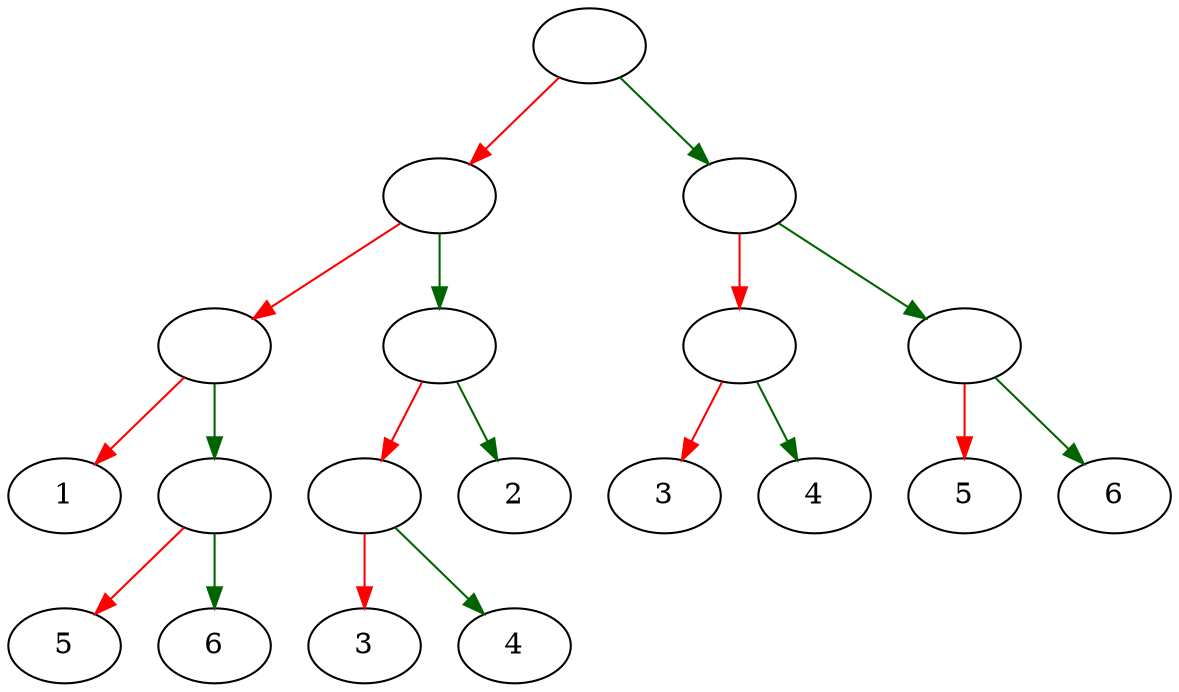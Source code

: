 digraph tree {
"[]" [label=""];
"[]" ->"[1]"[color=red];
"[1]" [label=""];
"[1]" ->"[1,1]"[color=red];
"[1,1]" [label=""];
"[1,1]" ->"[1,1,1]"[color=red];
"[1,1,1]" [label="1"];
"[1,1]" ->"[2,1,1]"[color=darkgreen];
"[2,1,1]" [label=""];
"[2,1,1]" ->"[1,2,1,1]"[color=red];
"[1,2,1,1]" [label="5"];
"[2,1,1]" ->"[2,2,1,1]"[color=darkgreen];
"[2,2,1,1]" [label="6"];
"[1]" ->"[2,1]"[color=darkgreen];
"[2,1]" [label=""];
"[2,1]" ->"[1,2,1]"[color=red];
"[1,2,1]" [label=""];
"[1,2,1]" ->"[1,1,2,1]"[color=red];
"[1,1,2,1]" [label="3"];
"[1,2,1]" ->"[2,1,2,1]"[color=darkgreen];
"[2,1,2,1]" [label="4"];
"[2,1]" ->"[2,2,1]"[color=darkgreen];
"[2,2,1]" [label="2"];
"[]" ->"[2]"[color=darkgreen];
"[2]" [label=""];
"[2]" ->"[1,2]"[color=red];
"[1,2]" [label=""];
"[1,2]" ->"[1,1,2]"[color=red];
"[1,1,2]" [label="3"];
"[1,2]" ->"[2,1,2]"[color=darkgreen];
"[2,1,2]" [label="4"];
"[2]" ->"[2,2]"[color=darkgreen];
"[2,2]" [label=""];
"[2,2]" ->"[1,2,2]"[color=red];
"[1,2,2]" [label="5"];
"[2,2]" ->"[2,2,2]"[color=darkgreen];
"[2,2,2]" [label="6"];
}
